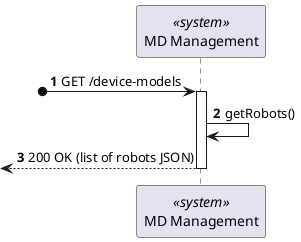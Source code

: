 @startuml process-view
autonumber
participant SYS as "MD Management" <<system>>

?o-> SYS : GET /device-models
activate SYS

SYS -> SYS : getRobots()
<-- SYS : 200 OK (list of robots JSON)
deactivate SYS

@enduml
